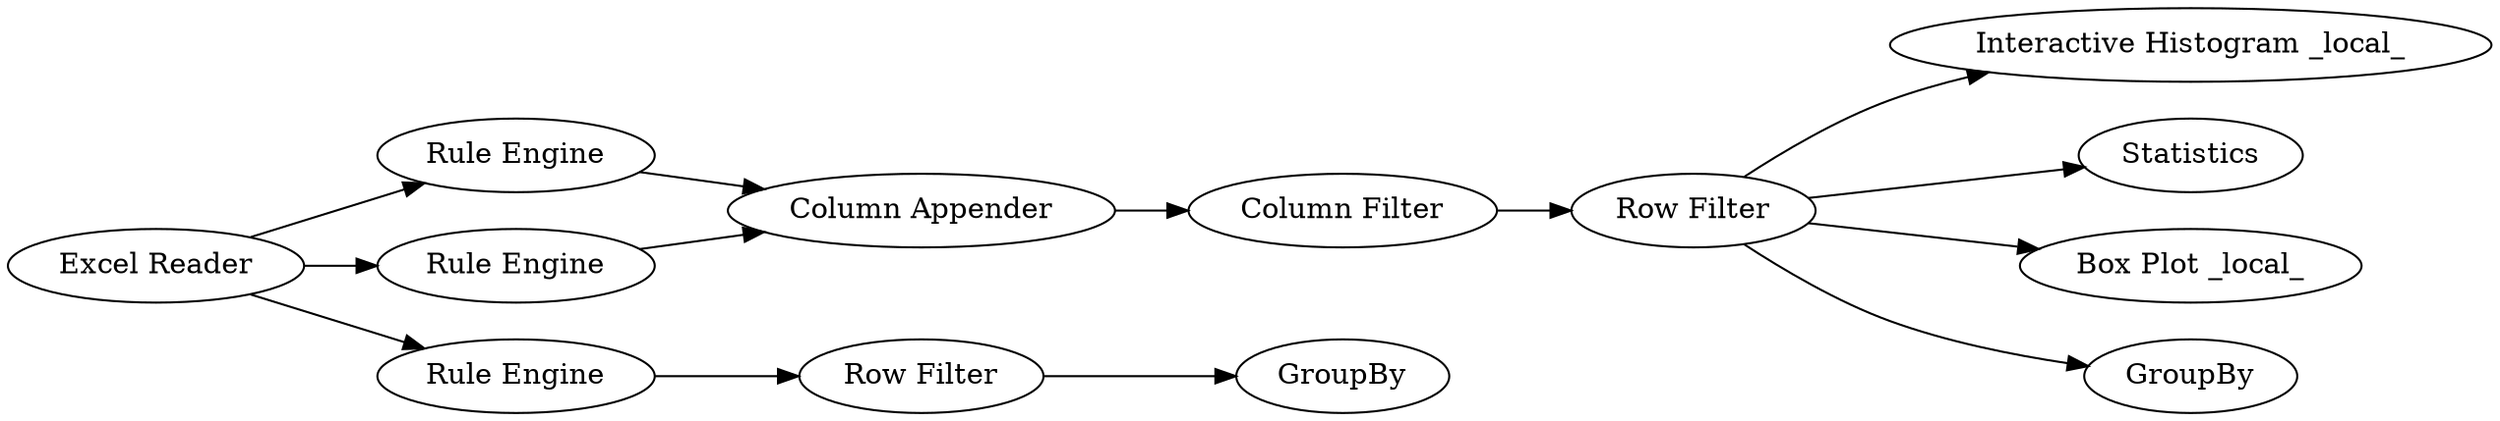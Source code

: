 digraph {
	"7807264151006293789_11" [label="Interactive Histogram _local_"]
	"7807264151006293789_6" [label="Rule Engine"]
	"7807264151006293789_8" [label="Column Appender"]
	"7807264151006293789_9" [label="Column Filter"]
	"7807264151006293789_15" [label="Row Filter"]
	"7807264151006293789_12" [label=Statistics]
	"7807264151006293789_13" [label="Rule Engine"]
	"7807264151006293789_19" [label="Box Plot _local_"]
	"7807264151006293789_1" [label="Excel Reader"]
	"7807264151006293789_17" [label=GroupBy]
	"7807264151006293789_16" [label=GroupBy]
	"7807264151006293789_10" [label="Row Filter"]
	"7807264151006293789_7" [label="Rule Engine"]
	"7807264151006293789_13" -> "7807264151006293789_15"
	"7807264151006293789_1" -> "7807264151006293789_7"
	"7807264151006293789_10" -> "7807264151006293789_12"
	"7807264151006293789_10" -> "7807264151006293789_11"
	"7807264151006293789_9" -> "7807264151006293789_10"
	"7807264151006293789_1" -> "7807264151006293789_6"
	"7807264151006293789_8" -> "7807264151006293789_9"
	"7807264151006293789_10" -> "7807264151006293789_16"
	"7807264151006293789_10" -> "7807264151006293789_19"
	"7807264151006293789_15" -> "7807264151006293789_17"
	"7807264151006293789_6" -> "7807264151006293789_8"
	"7807264151006293789_7" -> "7807264151006293789_8"
	"7807264151006293789_1" -> "7807264151006293789_13"
	rankdir=LR
}
